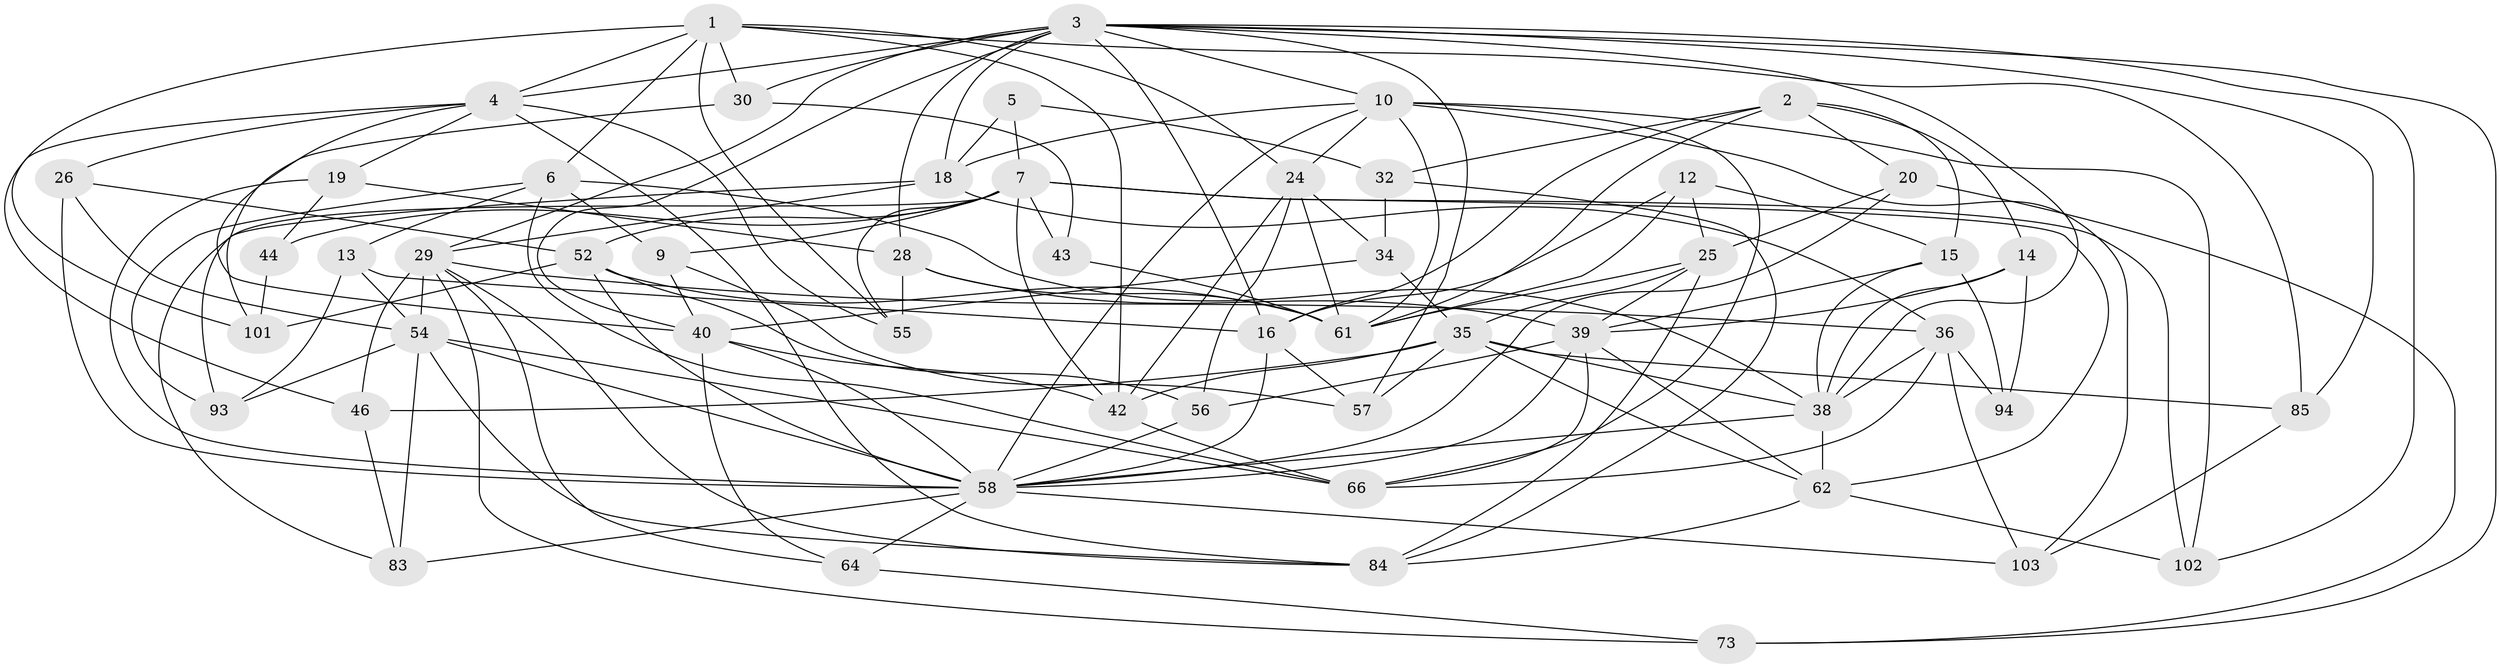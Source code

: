 // original degree distribution, {4: 1.0}
// Generated by graph-tools (version 1.1) at 2025/16/03/09/25 04:16:12]
// undirected, 53 vertices, 149 edges
graph export_dot {
graph [start="1"]
  node [color=gray90,style=filled];
  1 [super="+33+88"];
  2 [super="+49"];
  3 [super="+63+11+23"];
  4 [super="+68+91"];
  5;
  6 [super="+77"];
  7 [super="+17+8"];
  9;
  10 [super="+98+27"];
  12;
  13;
  14;
  15 [super="+86"];
  16 [super="+53"];
  18 [super="+97+21"];
  19;
  20;
  24 [super="+41"];
  25 [super="+72"];
  26;
  28 [super="+47"];
  29 [super="+82+45"];
  30;
  32;
  34;
  35 [super="+37"];
  36 [super="+67"];
  38 [super="+106+75"];
  39 [super="+48"];
  40 [super="+95+70"];
  42 [super="+105+50+89"];
  43;
  44;
  46;
  52 [super="+74"];
  54 [super="+80+76"];
  55;
  56;
  57;
  58 [super="+59+71"];
  61 [super="+69"];
  62 [super="+65"];
  64;
  66 [super="+99"];
  73;
  83;
  84 [super="+96"];
  85;
  93;
  94;
  101;
  102;
  103;
  1 -- 24;
  1 -- 101;
  1 -- 6;
  1 -- 85;
  1 -- 30;
  1 -- 42;
  1 -- 4;
  1 -- 55;
  2 -- 15;
  2 -- 16;
  2 -- 32;
  2 -- 20;
  2 -- 61;
  2 -- 14;
  3 -- 30;
  3 -- 38;
  3 -- 85;
  3 -- 29;
  3 -- 18 [weight=2];
  3 -- 16;
  3 -- 4;
  3 -- 102;
  3 -- 40;
  3 -- 73;
  3 -- 10;
  3 -- 57;
  3 -- 28;
  4 -- 19;
  4 -- 46;
  4 -- 55;
  4 -- 26;
  4 -- 40;
  4 -- 84;
  5 -- 18 [weight=2];
  5 -- 32;
  5 -- 7;
  6 -- 9;
  6 -- 93;
  6 -- 13;
  6 -- 38;
  6 -- 66;
  7 -- 9;
  7 -- 62;
  7 -- 55;
  7 -- 43;
  7 -- 44 [weight=2];
  7 -- 83;
  7 -- 52;
  7 -- 102;
  7 -- 42 [weight=2];
  9 -- 57;
  9 -- 40;
  10 -- 61;
  10 -- 66;
  10 -- 103;
  10 -- 102;
  10 -- 24;
  10 -- 18;
  10 -- 58;
  12 -- 15;
  12 -- 61;
  12 -- 25;
  12 -- 16;
  13 -- 16;
  13 -- 93;
  13 -- 54;
  14 -- 39;
  14 -- 94;
  14 -- 38;
  15 -- 94 [weight=2];
  15 -- 38;
  15 -- 39;
  16 -- 57;
  16 -- 58;
  18 -- 93;
  18 -- 29;
  18 -- 36;
  19 -- 44;
  19 -- 58;
  19 -- 28;
  20 -- 73;
  20 -- 25;
  20 -- 58;
  24 -- 34;
  24 -- 56;
  24 -- 42;
  24 -- 61;
  25 -- 61;
  25 -- 35;
  25 -- 39;
  25 -- 84;
  26 -- 52;
  26 -- 54;
  26 -- 58;
  28 -- 55;
  28 -- 61 [weight=2];
  28 -- 39;
  29 -- 46;
  29 -- 54;
  29 -- 73;
  29 -- 64;
  29 -- 36;
  29 -- 84;
  30 -- 101;
  30 -- 43;
  32 -- 34;
  32 -- 84;
  34 -- 35;
  34 -- 40;
  35 -- 57;
  35 -- 85;
  35 -- 38;
  35 -- 46;
  35 -- 62;
  35 -- 42;
  36 -- 103;
  36 -- 66;
  36 -- 38;
  36 -- 94;
  38 -- 62;
  38 -- 58;
  39 -- 62;
  39 -- 66;
  39 -- 56;
  39 -- 58;
  40 -- 42 [weight=2];
  40 -- 64;
  40 -- 58;
  42 -- 66;
  43 -- 61 [weight=2];
  44 -- 101;
  46 -- 83;
  52 -- 101;
  52 -- 56;
  52 -- 61;
  52 -- 58;
  54 -- 83;
  54 -- 93;
  54 -- 58;
  54 -- 66;
  54 -- 84;
  56 -- 58;
  58 -- 83;
  58 -- 64;
  58 -- 103;
  62 -- 102;
  62 -- 84;
  64 -- 73;
  85 -- 103;
}
